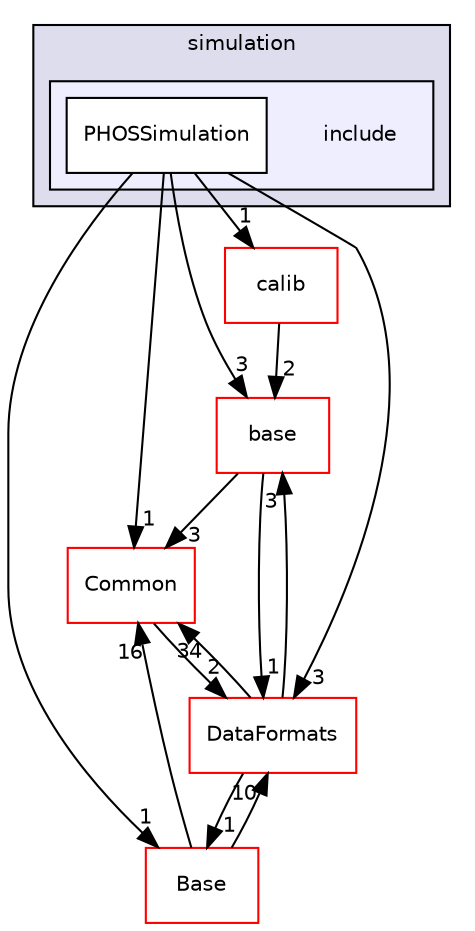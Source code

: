 digraph "/home/travis/build/AliceO2Group/AliceO2/Detectors/PHOS/simulation/include" {
  bgcolor=transparent;
  compound=true
  node [ fontsize="10", fontname="Helvetica"];
  edge [ labelfontsize="10", labelfontname="Helvetica"];
  subgraph clusterdir_3af9af54da49e799fe4b1df79119dad7 {
    graph [ bgcolor="#ddddee", pencolor="black", label="simulation" fontname="Helvetica", fontsize="10", URL="dir_3af9af54da49e799fe4b1df79119dad7.html"]
  subgraph clusterdir_a3ab2a46c8d9ae8abe901048b5095b9f {
    graph [ bgcolor="#eeeeff", pencolor="black", label="" URL="dir_a3ab2a46c8d9ae8abe901048b5095b9f.html"];
    dir_a3ab2a46c8d9ae8abe901048b5095b9f [shape=plaintext label="include"];
    dir_2ee63cb02d4d26656f90dc0bda9a1f77 [shape=box label="PHOSSimulation" color="black" fillcolor="white" style="filled" URL="dir_2ee63cb02d4d26656f90dc0bda9a1f77.html"];
  }
  }
  dir_f8d0b672e09eeb12dbd411d9fb531afa [shape=box label="calib" color="red" URL="dir_f8d0b672e09eeb12dbd411d9fb531afa.html"];
  dir_fa21b46838f21636bfdcc60e4853f0ed [shape=box label="base" color="red" URL="dir_fa21b46838f21636bfdcc60e4853f0ed.html"];
  dir_4ab6b4cc6a7edbff49100e9123df213f [shape=box label="Common" color="red" URL="dir_4ab6b4cc6a7edbff49100e9123df213f.html"];
  dir_37c90836491b695b472bf98d1be8336b [shape=box label="Base" color="red" URL="dir_37c90836491b695b472bf98d1be8336b.html"];
  dir_2171f7ec022c5423887b07c69b2f5b48 [shape=box label="DataFormats" color="red" URL="dir_2171f7ec022c5423887b07c69b2f5b48.html"];
  dir_f8d0b672e09eeb12dbd411d9fb531afa->dir_fa21b46838f21636bfdcc60e4853f0ed [headlabel="2", labeldistance=1.5 headhref="dir_000346_000207.html"];
  dir_fa21b46838f21636bfdcc60e4853f0ed->dir_4ab6b4cc6a7edbff49100e9123df213f [headlabel="3", labeldistance=1.5 headhref="dir_000207_000027.html"];
  dir_fa21b46838f21636bfdcc60e4853f0ed->dir_2171f7ec022c5423887b07c69b2f5b48 [headlabel="1", labeldistance=1.5 headhref="dir_000207_000076.html"];
  dir_4ab6b4cc6a7edbff49100e9123df213f->dir_2171f7ec022c5423887b07c69b2f5b48 [headlabel="2", labeldistance=1.5 headhref="dir_000027_000076.html"];
  dir_2ee63cb02d4d26656f90dc0bda9a1f77->dir_f8d0b672e09eeb12dbd411d9fb531afa [headlabel="1", labeldistance=1.5 headhref="dir_000301_000346.html"];
  dir_2ee63cb02d4d26656f90dc0bda9a1f77->dir_fa21b46838f21636bfdcc60e4853f0ed [headlabel="3", labeldistance=1.5 headhref="dir_000301_000207.html"];
  dir_2ee63cb02d4d26656f90dc0bda9a1f77->dir_4ab6b4cc6a7edbff49100e9123df213f [headlabel="1", labeldistance=1.5 headhref="dir_000301_000027.html"];
  dir_2ee63cb02d4d26656f90dc0bda9a1f77->dir_37c90836491b695b472bf98d1be8336b [headlabel="1", labeldistance=1.5 headhref="dir_000301_000274.html"];
  dir_2ee63cb02d4d26656f90dc0bda9a1f77->dir_2171f7ec022c5423887b07c69b2f5b48 [headlabel="3", labeldistance=1.5 headhref="dir_000301_000076.html"];
  dir_37c90836491b695b472bf98d1be8336b->dir_4ab6b4cc6a7edbff49100e9123df213f [headlabel="16", labeldistance=1.5 headhref="dir_000274_000027.html"];
  dir_37c90836491b695b472bf98d1be8336b->dir_2171f7ec022c5423887b07c69b2f5b48 [headlabel="10", labeldistance=1.5 headhref="dir_000274_000076.html"];
  dir_2171f7ec022c5423887b07c69b2f5b48->dir_fa21b46838f21636bfdcc60e4853f0ed [headlabel="3", labeldistance=1.5 headhref="dir_000076_000207.html"];
  dir_2171f7ec022c5423887b07c69b2f5b48->dir_4ab6b4cc6a7edbff49100e9123df213f [headlabel="34", labeldistance=1.5 headhref="dir_000076_000027.html"];
  dir_2171f7ec022c5423887b07c69b2f5b48->dir_37c90836491b695b472bf98d1be8336b [headlabel="1", labeldistance=1.5 headhref="dir_000076_000274.html"];
}
